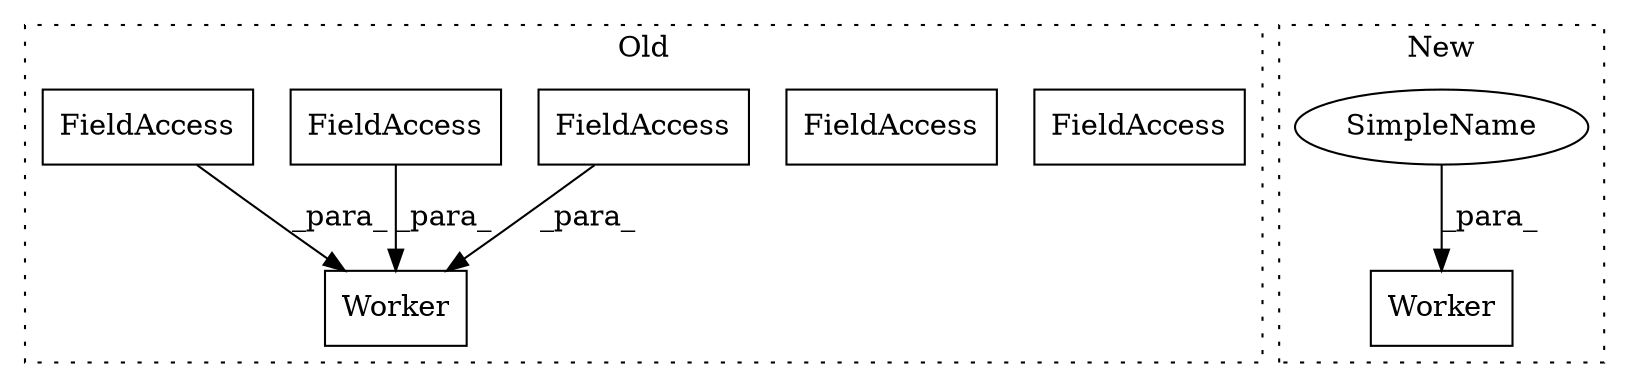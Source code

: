 digraph G {
subgraph cluster0 {
1 [label="Worker" a="32" s="8727,8834" l="7,1" shape="box"];
3 [label="FieldAccess" a="22" s="8817" l="8" shape="box"];
4 [label="FieldAccess" a="22" s="8782" l="4" shape="box"];
5 [label="FieldAccess" a="22" s="8782" l="4" shape="box"];
6 [label="FieldAccess" a="22" s="8817" l="8" shape="box"];
7 [label="FieldAccess" a="22" s="8799" l="8" shape="box"];
label = "Old";
style="dotted";
}
subgraph cluster1 {
2 [label="Worker" a="32" s="8433,8481" l="7,1" shape="box"];
8 [label="SimpleName" a="42" s="8472" l="9" shape="ellipse"];
label = "New";
style="dotted";
}
5 -> 1 [label="_para_"];
6 -> 1 [label="_para_"];
7 -> 1 [label="_para_"];
8 -> 2 [label="_para_"];
}